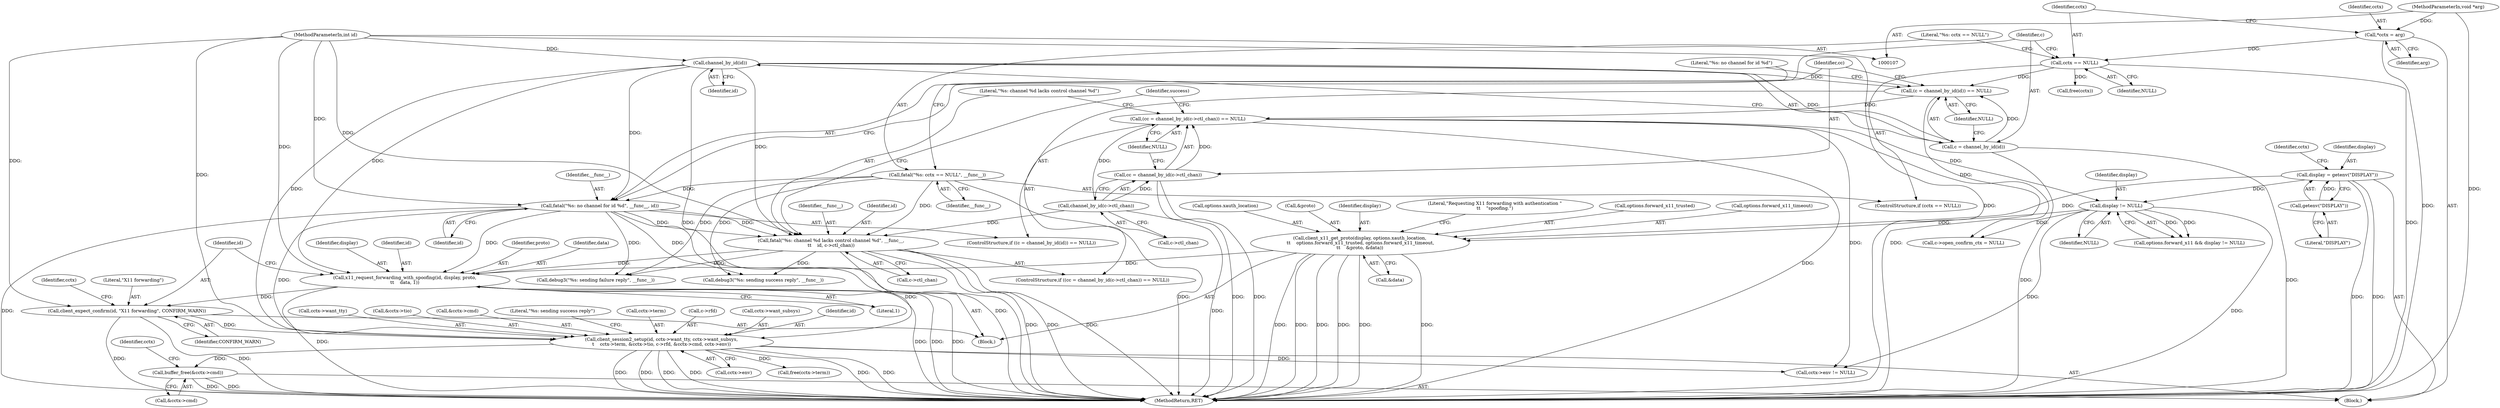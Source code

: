 digraph "0_mindrot_ed4ce82dbfa8a3a3c8ea6fa0db113c71e234416c_0@API" {
"1000320" [label="(Call,buffer_free(&cctx->cmd))"];
"1000236" [label="(Call,client_session2_setup(id, cctx->want_tty, cctx->want_subsys,\n\t    cctx->term, &cctx->tio, c->rfd, &cctx->cmd, cctx->env))"];
"1000148" [label="(Call,fatal(\"%s: channel %d lacks control channel %d\", __func__,\n\t\t    id, c->ctl_chan))"];
"1000125" [label="(Call,fatal(\"%s: cctx == NULL\", __func__))"];
"1000135" [label="(Call,fatal(\"%s: no channel for id %d\", __func__, id))"];
"1000132" [label="(Call,channel_by_id(id))"];
"1000108" [label="(MethodParameterIn,int id)"];
"1000143" [label="(Call,channel_by_id(c->ctl_chan))"];
"1000222" [label="(Call,client_expect_confirm(id, \"X11 forwarding\", CONFIRM_WARN))"];
"1000216" [label="(Call,x11_request_forwarding_with_spoofing(id, display, proto,\n\t\t    data, 1))"];
"1000199" [label="(Call,client_x11_get_proto(display, options.xauth_location,\n \t\t    options.forward_x11_trusted, options.forward_x11_timeout,\n\t\t    &proto, &data))"];
"1000193" [label="(Call,display != NULL)"];
"1000180" [label="(Call,display = getenv(\"DISPLAY\"))"];
"1000182" [label="(Call,getenv(\"DISPLAY\"))"];
"1000140" [label="(Call,(cc = channel_by_id(c->ctl_chan)) == NULL)"];
"1000141" [label="(Call,cc = channel_by_id(c->ctl_chan))"];
"1000129" [label="(Call,(c = channel_by_id(id)) == NULL)"];
"1000130" [label="(Call,c = channel_by_id(id))"];
"1000122" [label="(Call,cctx == NULL)"];
"1000113" [label="(Call,*cctx = arg)"];
"1000110" [label="(MethodParameterIn,void *arg)"];
"1000141" [label="(Call,cc = channel_by_id(c->ctl_chan))"];
"1000193" [label="(Call,display != NULL)"];
"1000129" [label="(Call,(c = channel_by_id(id)) == NULL)"];
"1000330" [label="(Call,cctx->env != NULL)"];
"1000327" [label="(Identifier,cctx)"];
"1000152" [label="(Call,c->ctl_chan)"];
"1000254" [label="(Call,&cctx->cmd)"];
"1000212" [label="(Call,&data)"];
"1000157" [label="(Identifier,success)"];
"1000223" [label="(Identifier,id)"];
"1000218" [label="(Identifier,display)"];
"1000210" [label="(Call,&proto)"];
"1000194" [label="(Identifier,display)"];
"1000139" [label="(ControlStructure,if ((cc = channel_by_id(c->ctl_chan)) == NULL))"];
"1000159" [label="(Call,debug3(\"%s: sending failure reply\", __func__))"];
"1000262" [label="(Literal,\"%s: sending success reply\")"];
"1000221" [label="(Literal,1)"];
"1000200" [label="(Identifier,display)"];
"1000187" [label="(Identifier,cctx)"];
"1000183" [label="(Literal,\"DISPLAY\")"];
"1000138" [label="(Identifier,id)"];
"1000225" [label="(Identifier,CONFIRM_WARN)"];
"1000321" [label="(Call,&cctx->cmd)"];
"1000140" [label="(Call,(cc = channel_by_id(c->ctl_chan)) == NULL)"];
"1000215" [label="(Literal,\"Requesting X11 forwarding with authentication \"\n\t\t    \"spoofing.\")"];
"1000244" [label="(Call,cctx->term)"];
"1000320" [label="(Call,buffer_free(&cctx->cmd))"];
"1000251" [label="(Call,c->rfd)"];
"1000181" [label="(Identifier,display)"];
"1000217" [label="(Identifier,id)"];
"1000361" [label="(MethodReturn,RET)"];
"1000137" [label="(Identifier,__func__)"];
"1000204" [label="(Call,options.forward_x11_trusted)"];
"1000124" [label="(Identifier,NULL)"];
"1000261" [label="(Call,debug3(\"%s: sending success reply\", __func__))"];
"1000258" [label="(Call,cctx->env)"];
"1000147" [label="(Identifier,NULL)"];
"1000122" [label="(Call,cctx == NULL)"];
"1000224" [label="(Literal,\"X11 forwarding\")"];
"1000127" [label="(Identifier,__func__)"];
"1000241" [label="(Call,cctx->want_subsys)"];
"1000143" [label="(Call,channel_by_id(c->ctl_chan))"];
"1000115" [label="(Identifier,arg)"];
"1000359" [label="(Call,free(cctx))"];
"1000128" [label="(ControlStructure,if ((c = channel_by_id(id)) == NULL))"];
"1000222" [label="(Call,client_expect_confirm(id, \"X11 forwarding\", CONFIRM_WARN))"];
"1000113" [label="(Call,*cctx = arg)"];
"1000134" [label="(Identifier,NULL)"];
"1000315" [label="(Call,c->open_confirm_ctx = NULL)"];
"1000236" [label="(Call,client_session2_setup(id, cctx->want_tty, cctx->want_subsys,\n\t    cctx->term, &cctx->tio, c->rfd, &cctx->cmd, cctx->env))"];
"1000196" [label="(Block,)"];
"1000144" [label="(Call,c->ctl_chan)"];
"1000150" [label="(Identifier,__func__)"];
"1000151" [label="(Identifier,id)"];
"1000126" [label="(Literal,\"%s: cctx == NULL\")"];
"1000219" [label="(Identifier,proto)"];
"1000229" [label="(Identifier,cctx)"];
"1000195" [label="(Identifier,NULL)"];
"1000182" [label="(Call,getenv(\"DISPLAY\"))"];
"1000131" [label="(Identifier,c)"];
"1000132" [label="(Call,channel_by_id(id))"];
"1000148" [label="(Call,fatal(\"%s: channel %d lacks control channel %d\", __func__,\n\t\t    id, c->ctl_chan))"];
"1000123" [label="(Identifier,cctx)"];
"1000111" [label="(Block,)"];
"1000237" [label="(Identifier,id)"];
"1000142" [label="(Identifier,cc)"];
"1000135" [label="(Call,fatal(\"%s: no channel for id %d\", __func__, id))"];
"1000325" [label="(Call,free(cctx->term))"];
"1000207" [label="(Call,options.forward_x11_timeout)"];
"1000130" [label="(Call,c = channel_by_id(id))"];
"1000238" [label="(Call,cctx->want_tty)"];
"1000149" [label="(Literal,\"%s: channel %d lacks control channel %d\")"];
"1000121" [label="(ControlStructure,if (cctx == NULL))"];
"1000201" [label="(Call,options.xauth_location)"];
"1000180" [label="(Call,display = getenv(\"DISPLAY\"))"];
"1000189" [label="(Call,options.forward_x11 && display != NULL)"];
"1000216" [label="(Call,x11_request_forwarding_with_spoofing(id, display, proto,\n\t\t    data, 1))"];
"1000125" [label="(Call,fatal(\"%s: cctx == NULL\", __func__))"];
"1000114" [label="(Identifier,cctx)"];
"1000136" [label="(Literal,\"%s: no channel for id %d\")"];
"1000247" [label="(Call,&cctx->tio)"];
"1000133" [label="(Identifier,id)"];
"1000220" [label="(Identifier,data)"];
"1000199" [label="(Call,client_x11_get_proto(display, options.xauth_location,\n \t\t    options.forward_x11_trusted, options.forward_x11_timeout,\n\t\t    &proto, &data))"];
"1000108" [label="(MethodParameterIn,int id)"];
"1000110" [label="(MethodParameterIn,void *arg)"];
"1000320" -> "1000111"  [label="AST: "];
"1000320" -> "1000321"  [label="CFG: "];
"1000321" -> "1000320"  [label="AST: "];
"1000327" -> "1000320"  [label="CFG: "];
"1000320" -> "1000361"  [label="DDG: "];
"1000320" -> "1000361"  [label="DDG: "];
"1000236" -> "1000320"  [label="DDG: "];
"1000236" -> "1000111"  [label="AST: "];
"1000236" -> "1000258"  [label="CFG: "];
"1000237" -> "1000236"  [label="AST: "];
"1000238" -> "1000236"  [label="AST: "];
"1000241" -> "1000236"  [label="AST: "];
"1000244" -> "1000236"  [label="AST: "];
"1000247" -> "1000236"  [label="AST: "];
"1000251" -> "1000236"  [label="AST: "];
"1000254" -> "1000236"  [label="AST: "];
"1000258" -> "1000236"  [label="AST: "];
"1000262" -> "1000236"  [label="CFG: "];
"1000236" -> "1000361"  [label="DDG: "];
"1000236" -> "1000361"  [label="DDG: "];
"1000236" -> "1000361"  [label="DDG: "];
"1000236" -> "1000361"  [label="DDG: "];
"1000236" -> "1000361"  [label="DDG: "];
"1000236" -> "1000361"  [label="DDG: "];
"1000148" -> "1000236"  [label="DDG: "];
"1000132" -> "1000236"  [label="DDG: "];
"1000135" -> "1000236"  [label="DDG: "];
"1000222" -> "1000236"  [label="DDG: "];
"1000108" -> "1000236"  [label="DDG: "];
"1000236" -> "1000325"  [label="DDG: "];
"1000236" -> "1000330"  [label="DDG: "];
"1000148" -> "1000139"  [label="AST: "];
"1000148" -> "1000152"  [label="CFG: "];
"1000149" -> "1000148"  [label="AST: "];
"1000150" -> "1000148"  [label="AST: "];
"1000151" -> "1000148"  [label="AST: "];
"1000152" -> "1000148"  [label="AST: "];
"1000157" -> "1000148"  [label="CFG: "];
"1000148" -> "1000361"  [label="DDG: "];
"1000148" -> "1000361"  [label="DDG: "];
"1000148" -> "1000361"  [label="DDG: "];
"1000125" -> "1000148"  [label="DDG: "];
"1000135" -> "1000148"  [label="DDG: "];
"1000135" -> "1000148"  [label="DDG: "];
"1000132" -> "1000148"  [label="DDG: "];
"1000108" -> "1000148"  [label="DDG: "];
"1000143" -> "1000148"  [label="DDG: "];
"1000148" -> "1000159"  [label="DDG: "];
"1000148" -> "1000216"  [label="DDG: "];
"1000148" -> "1000261"  [label="DDG: "];
"1000125" -> "1000121"  [label="AST: "];
"1000125" -> "1000127"  [label="CFG: "];
"1000126" -> "1000125"  [label="AST: "];
"1000127" -> "1000125"  [label="AST: "];
"1000131" -> "1000125"  [label="CFG: "];
"1000125" -> "1000361"  [label="DDG: "];
"1000125" -> "1000135"  [label="DDG: "];
"1000125" -> "1000159"  [label="DDG: "];
"1000125" -> "1000261"  [label="DDG: "];
"1000135" -> "1000128"  [label="AST: "];
"1000135" -> "1000138"  [label="CFG: "];
"1000136" -> "1000135"  [label="AST: "];
"1000137" -> "1000135"  [label="AST: "];
"1000138" -> "1000135"  [label="AST: "];
"1000142" -> "1000135"  [label="CFG: "];
"1000135" -> "1000361"  [label="DDG: "];
"1000135" -> "1000361"  [label="DDG: "];
"1000132" -> "1000135"  [label="DDG: "];
"1000108" -> "1000135"  [label="DDG: "];
"1000135" -> "1000159"  [label="DDG: "];
"1000135" -> "1000216"  [label="DDG: "];
"1000135" -> "1000261"  [label="DDG: "];
"1000132" -> "1000130"  [label="AST: "];
"1000132" -> "1000133"  [label="CFG: "];
"1000133" -> "1000132"  [label="AST: "];
"1000130" -> "1000132"  [label="CFG: "];
"1000132" -> "1000361"  [label="DDG: "];
"1000132" -> "1000129"  [label="DDG: "];
"1000132" -> "1000130"  [label="DDG: "];
"1000108" -> "1000132"  [label="DDG: "];
"1000132" -> "1000216"  [label="DDG: "];
"1000108" -> "1000107"  [label="AST: "];
"1000108" -> "1000361"  [label="DDG: "];
"1000108" -> "1000216"  [label="DDG: "];
"1000108" -> "1000222"  [label="DDG: "];
"1000143" -> "1000141"  [label="AST: "];
"1000143" -> "1000144"  [label="CFG: "];
"1000144" -> "1000143"  [label="AST: "];
"1000141" -> "1000143"  [label="CFG: "];
"1000143" -> "1000361"  [label="DDG: "];
"1000143" -> "1000140"  [label="DDG: "];
"1000143" -> "1000141"  [label="DDG: "];
"1000222" -> "1000196"  [label="AST: "];
"1000222" -> "1000225"  [label="CFG: "];
"1000223" -> "1000222"  [label="AST: "];
"1000224" -> "1000222"  [label="AST: "];
"1000225" -> "1000222"  [label="AST: "];
"1000229" -> "1000222"  [label="CFG: "];
"1000222" -> "1000361"  [label="DDG: "];
"1000222" -> "1000361"  [label="DDG: "];
"1000216" -> "1000222"  [label="DDG: "];
"1000216" -> "1000196"  [label="AST: "];
"1000216" -> "1000221"  [label="CFG: "];
"1000217" -> "1000216"  [label="AST: "];
"1000218" -> "1000216"  [label="AST: "];
"1000219" -> "1000216"  [label="AST: "];
"1000220" -> "1000216"  [label="AST: "];
"1000221" -> "1000216"  [label="AST: "];
"1000223" -> "1000216"  [label="CFG: "];
"1000216" -> "1000361"  [label="DDG: "];
"1000216" -> "1000361"  [label="DDG: "];
"1000216" -> "1000361"  [label="DDG: "];
"1000216" -> "1000361"  [label="DDG: "];
"1000199" -> "1000216"  [label="DDG: "];
"1000199" -> "1000196"  [label="AST: "];
"1000199" -> "1000212"  [label="CFG: "];
"1000200" -> "1000199"  [label="AST: "];
"1000201" -> "1000199"  [label="AST: "];
"1000204" -> "1000199"  [label="AST: "];
"1000207" -> "1000199"  [label="AST: "];
"1000210" -> "1000199"  [label="AST: "];
"1000212" -> "1000199"  [label="AST: "];
"1000215" -> "1000199"  [label="CFG: "];
"1000199" -> "1000361"  [label="DDG: "];
"1000199" -> "1000361"  [label="DDG: "];
"1000199" -> "1000361"  [label="DDG: "];
"1000199" -> "1000361"  [label="DDG: "];
"1000199" -> "1000361"  [label="DDG: "];
"1000199" -> "1000361"  [label="DDG: "];
"1000193" -> "1000199"  [label="DDG: "];
"1000180" -> "1000199"  [label="DDG: "];
"1000193" -> "1000189"  [label="AST: "];
"1000193" -> "1000195"  [label="CFG: "];
"1000194" -> "1000193"  [label="AST: "];
"1000195" -> "1000193"  [label="AST: "];
"1000189" -> "1000193"  [label="CFG: "];
"1000193" -> "1000361"  [label="DDG: "];
"1000193" -> "1000189"  [label="DDG: "];
"1000193" -> "1000189"  [label="DDG: "];
"1000180" -> "1000193"  [label="DDG: "];
"1000140" -> "1000193"  [label="DDG: "];
"1000193" -> "1000315"  [label="DDG: "];
"1000193" -> "1000330"  [label="DDG: "];
"1000180" -> "1000111"  [label="AST: "];
"1000180" -> "1000182"  [label="CFG: "];
"1000181" -> "1000180"  [label="AST: "];
"1000182" -> "1000180"  [label="AST: "];
"1000187" -> "1000180"  [label="CFG: "];
"1000180" -> "1000361"  [label="DDG: "];
"1000180" -> "1000361"  [label="DDG: "];
"1000182" -> "1000180"  [label="DDG: "];
"1000182" -> "1000183"  [label="CFG: "];
"1000183" -> "1000182"  [label="AST: "];
"1000140" -> "1000139"  [label="AST: "];
"1000140" -> "1000147"  [label="CFG: "];
"1000141" -> "1000140"  [label="AST: "];
"1000147" -> "1000140"  [label="AST: "];
"1000149" -> "1000140"  [label="CFG: "];
"1000157" -> "1000140"  [label="CFG: "];
"1000140" -> "1000361"  [label="DDG: "];
"1000141" -> "1000140"  [label="DDG: "];
"1000129" -> "1000140"  [label="DDG: "];
"1000140" -> "1000315"  [label="DDG: "];
"1000140" -> "1000330"  [label="DDG: "];
"1000142" -> "1000141"  [label="AST: "];
"1000147" -> "1000141"  [label="CFG: "];
"1000141" -> "1000361"  [label="DDG: "];
"1000141" -> "1000361"  [label="DDG: "];
"1000129" -> "1000128"  [label="AST: "];
"1000129" -> "1000134"  [label="CFG: "];
"1000130" -> "1000129"  [label="AST: "];
"1000134" -> "1000129"  [label="AST: "];
"1000136" -> "1000129"  [label="CFG: "];
"1000142" -> "1000129"  [label="CFG: "];
"1000129" -> "1000361"  [label="DDG: "];
"1000130" -> "1000129"  [label="DDG: "];
"1000122" -> "1000129"  [label="DDG: "];
"1000131" -> "1000130"  [label="AST: "];
"1000134" -> "1000130"  [label="CFG: "];
"1000130" -> "1000361"  [label="DDG: "];
"1000130" -> "1000361"  [label="DDG: "];
"1000122" -> "1000121"  [label="AST: "];
"1000122" -> "1000124"  [label="CFG: "];
"1000123" -> "1000122"  [label="AST: "];
"1000124" -> "1000122"  [label="AST: "];
"1000126" -> "1000122"  [label="CFG: "];
"1000131" -> "1000122"  [label="CFG: "];
"1000122" -> "1000361"  [label="DDG: "];
"1000113" -> "1000122"  [label="DDG: "];
"1000122" -> "1000359"  [label="DDG: "];
"1000113" -> "1000111"  [label="AST: "];
"1000113" -> "1000115"  [label="CFG: "];
"1000114" -> "1000113"  [label="AST: "];
"1000115" -> "1000113"  [label="AST: "];
"1000123" -> "1000113"  [label="CFG: "];
"1000113" -> "1000361"  [label="DDG: "];
"1000110" -> "1000113"  [label="DDG: "];
"1000110" -> "1000107"  [label="AST: "];
"1000110" -> "1000361"  [label="DDG: "];
}
